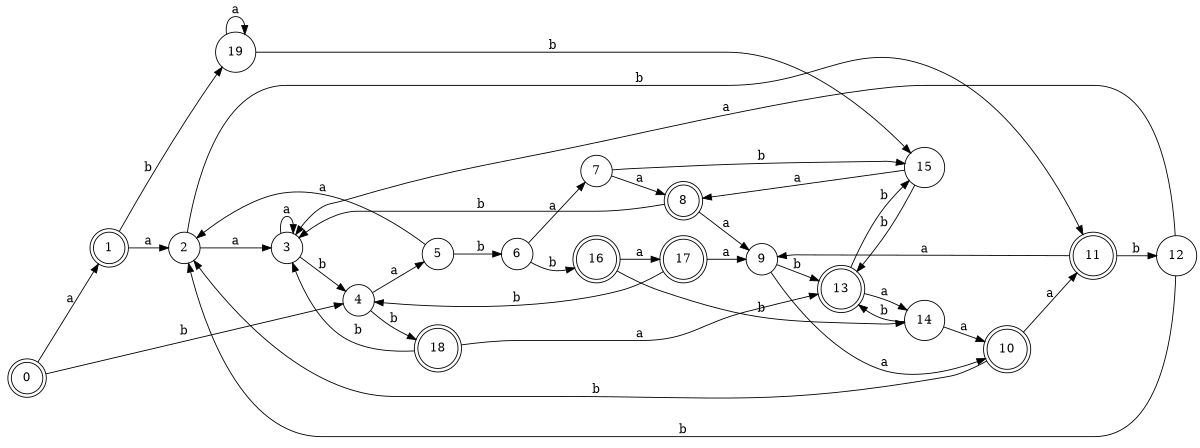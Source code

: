 digraph n16_3 {
__start0 [label="" shape="none"];

rankdir=LR;
size="8,5";

s0 [style="rounded,filled", color="black", fillcolor="white" shape="doublecircle", label="0"];
s1 [style="rounded,filled", color="black", fillcolor="white" shape="doublecircle", label="1"];
s2 [style="filled", color="black", fillcolor="white" shape="circle", label="2"];
s3 [style="filled", color="black", fillcolor="white" shape="circle", label="3"];
s4 [style="filled", color="black", fillcolor="white" shape="circle", label="4"];
s5 [style="filled", color="black", fillcolor="white" shape="circle", label="5"];
s6 [style="filled", color="black", fillcolor="white" shape="circle", label="6"];
s7 [style="filled", color="black", fillcolor="white" shape="circle", label="7"];
s8 [style="rounded,filled", color="black", fillcolor="white" shape="doublecircle", label="8"];
s9 [style="filled", color="black", fillcolor="white" shape="circle", label="9"];
s10 [style="rounded,filled", color="black", fillcolor="white" shape="doublecircle", label="10"];
s11 [style="rounded,filled", color="black", fillcolor="white" shape="doublecircle", label="11"];
s12 [style="filled", color="black", fillcolor="white" shape="circle", label="12"];
s13 [style="rounded,filled", color="black", fillcolor="white" shape="doublecircle", label="13"];
s14 [style="filled", color="black", fillcolor="white" shape="circle", label="14"];
s15 [style="filled", color="black", fillcolor="white" shape="circle", label="15"];
s16 [style="rounded,filled", color="black", fillcolor="white" shape="doublecircle", label="16"];
s17 [style="rounded,filled", color="black", fillcolor="white" shape="doublecircle", label="17"];
s18 [style="rounded,filled", color="black", fillcolor="white" shape="doublecircle", label="18"];
s19 [style="filled", color="black", fillcolor="white" shape="circle", label="19"];
s0 -> s1 [label="a"];
s0 -> s4 [label="b"];
s1 -> s2 [label="a"];
s1 -> s19 [label="b"];
s2 -> s3 [label="a"];
s2 -> s11 [label="b"];
s3 -> s3 [label="a"];
s3 -> s4 [label="b"];
s4 -> s5 [label="a"];
s4 -> s18 [label="b"];
s5 -> s2 [label="a"];
s5 -> s6 [label="b"];
s6 -> s7 [label="a"];
s6 -> s16 [label="b"];
s7 -> s8 [label="a"];
s7 -> s15 [label="b"];
s8 -> s9 [label="a"];
s8 -> s3 [label="b"];
s9 -> s10 [label="a"];
s9 -> s13 [label="b"];
s10 -> s11 [label="a"];
s10 -> s2 [label="b"];
s11 -> s9 [label="a"];
s11 -> s12 [label="b"];
s12 -> s3 [label="a"];
s12 -> s2 [label="b"];
s13 -> s14 [label="a"];
s13 -> s15 [label="b"];
s14 -> s10 [label="a"];
s14 -> s13 [label="b"];
s15 -> s8 [label="a"];
s15 -> s13 [label="b"];
s16 -> s17 [label="a"];
s16 -> s14 [label="b"];
s17 -> s9 [label="a"];
s17 -> s4 [label="b"];
s18 -> s13 [label="a"];
s18 -> s3 [label="b"];
s19 -> s19 [label="a"];
s19 -> s15 [label="b"];

}